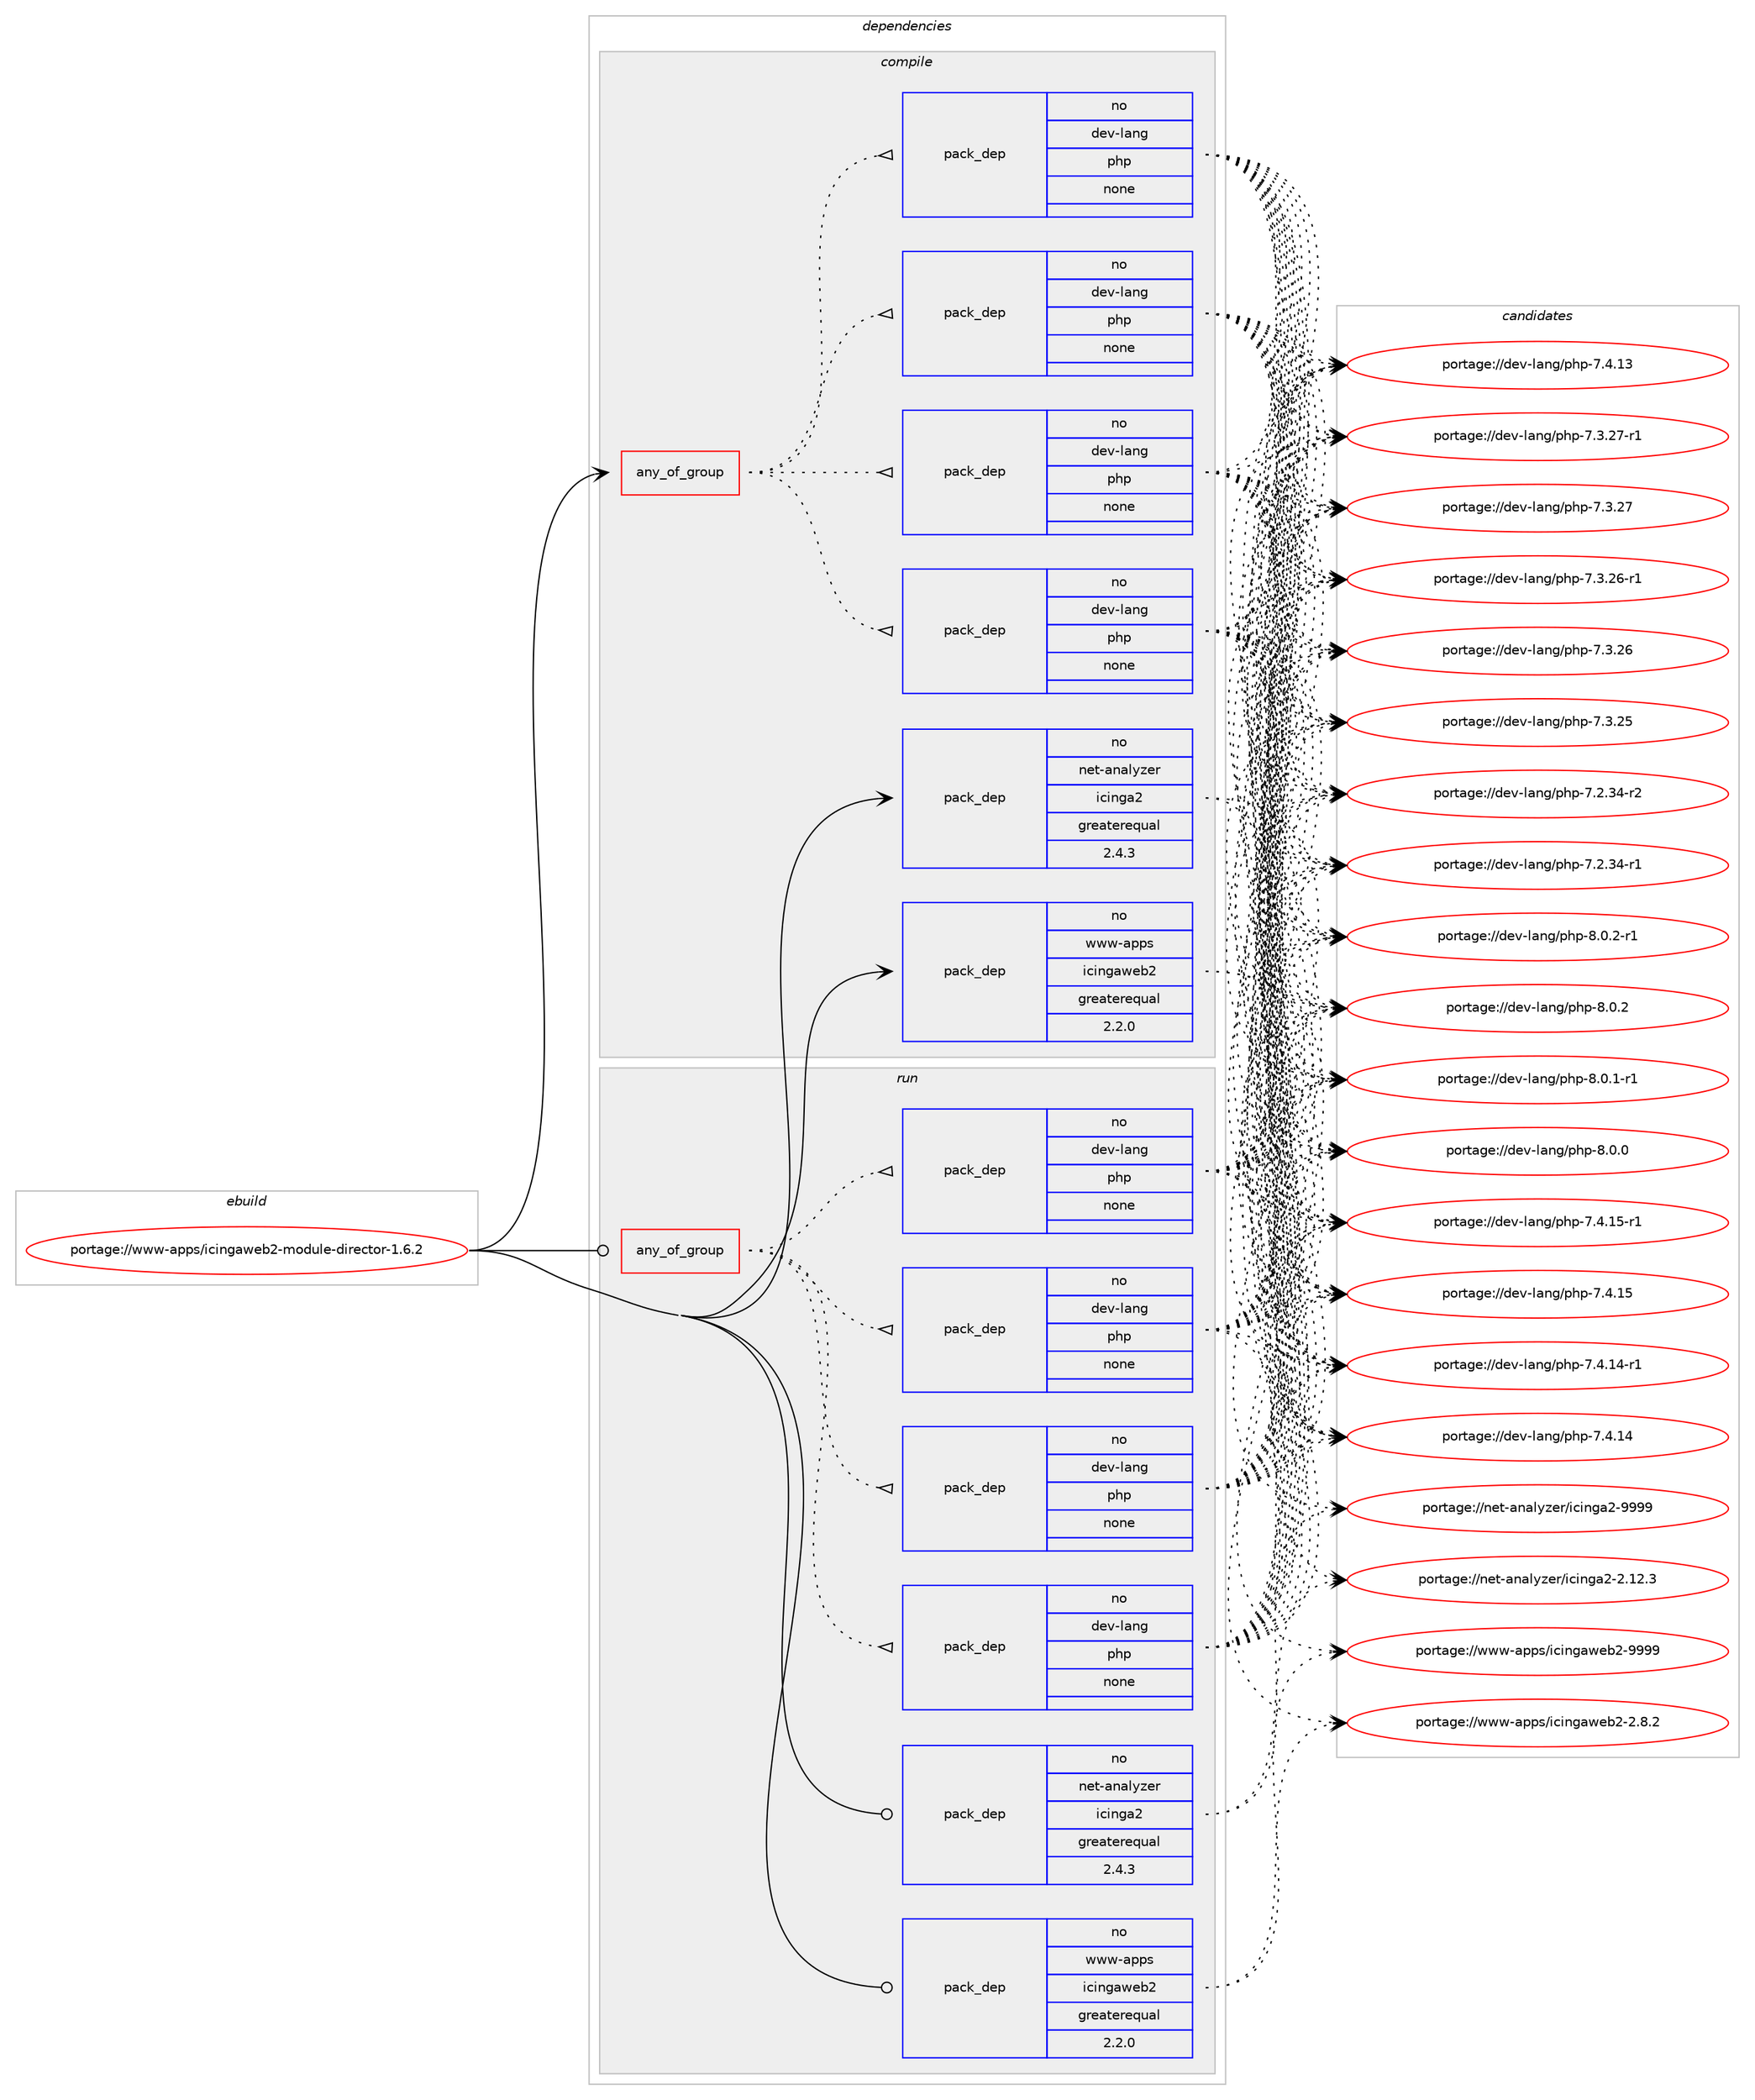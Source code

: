 digraph prolog {

# *************
# Graph options
# *************

newrank=true;
concentrate=true;
compound=true;
graph [rankdir=LR,fontname=Helvetica,fontsize=10,ranksep=1.5];#, ranksep=2.5, nodesep=0.2];
edge  [arrowhead=vee];
node  [fontname=Helvetica,fontsize=10];

# **********
# The ebuild
# **********

subgraph cluster_leftcol {
color=gray;
rank=same;
label=<<i>ebuild</i>>;
id [label="portage://www-apps/icingaweb2-module-director-1.6.2", color=red, width=4, href="../www-apps/icingaweb2-module-director-1.6.2.svg"];
}

# ****************
# The dependencies
# ****************

subgraph cluster_midcol {
color=gray;
label=<<i>dependencies</i>>;
subgraph cluster_compile {
fillcolor="#eeeeee";
style=filled;
label=<<i>compile</i>>;
subgraph any38 {
dependency3393 [label=<<TABLE BORDER="0" CELLBORDER="1" CELLSPACING="0" CELLPADDING="4"><TR><TD CELLPADDING="10">any_of_group</TD></TR></TABLE>>, shape=none, color=red];subgraph pack2781 {
dependency3394 [label=<<TABLE BORDER="0" CELLBORDER="1" CELLSPACING="0" CELLPADDING="4" WIDTH="220"><TR><TD ROWSPAN="6" CELLPADDING="30">pack_dep</TD></TR><TR><TD WIDTH="110">no</TD></TR><TR><TD>dev-lang</TD></TR><TR><TD>php</TD></TR><TR><TD>none</TD></TR><TR><TD></TD></TR></TABLE>>, shape=none, color=blue];
}
dependency3393:e -> dependency3394:w [weight=20,style="dotted",arrowhead="oinv"];
subgraph pack2782 {
dependency3395 [label=<<TABLE BORDER="0" CELLBORDER="1" CELLSPACING="0" CELLPADDING="4" WIDTH="220"><TR><TD ROWSPAN="6" CELLPADDING="30">pack_dep</TD></TR><TR><TD WIDTH="110">no</TD></TR><TR><TD>dev-lang</TD></TR><TR><TD>php</TD></TR><TR><TD>none</TD></TR><TR><TD></TD></TR></TABLE>>, shape=none, color=blue];
}
dependency3393:e -> dependency3395:w [weight=20,style="dotted",arrowhead="oinv"];
subgraph pack2783 {
dependency3396 [label=<<TABLE BORDER="0" CELLBORDER="1" CELLSPACING="0" CELLPADDING="4" WIDTH="220"><TR><TD ROWSPAN="6" CELLPADDING="30">pack_dep</TD></TR><TR><TD WIDTH="110">no</TD></TR><TR><TD>dev-lang</TD></TR><TR><TD>php</TD></TR><TR><TD>none</TD></TR><TR><TD></TD></TR></TABLE>>, shape=none, color=blue];
}
dependency3393:e -> dependency3396:w [weight=20,style="dotted",arrowhead="oinv"];
subgraph pack2784 {
dependency3397 [label=<<TABLE BORDER="0" CELLBORDER="1" CELLSPACING="0" CELLPADDING="4" WIDTH="220"><TR><TD ROWSPAN="6" CELLPADDING="30">pack_dep</TD></TR><TR><TD WIDTH="110">no</TD></TR><TR><TD>dev-lang</TD></TR><TR><TD>php</TD></TR><TR><TD>none</TD></TR><TR><TD></TD></TR></TABLE>>, shape=none, color=blue];
}
dependency3393:e -> dependency3397:w [weight=20,style="dotted",arrowhead="oinv"];
}
id:e -> dependency3393:w [weight=20,style="solid",arrowhead="vee"];
subgraph pack2785 {
dependency3398 [label=<<TABLE BORDER="0" CELLBORDER="1" CELLSPACING="0" CELLPADDING="4" WIDTH="220"><TR><TD ROWSPAN="6" CELLPADDING="30">pack_dep</TD></TR><TR><TD WIDTH="110">no</TD></TR><TR><TD>net-analyzer</TD></TR><TR><TD>icinga2</TD></TR><TR><TD>greaterequal</TD></TR><TR><TD>2.4.3</TD></TR></TABLE>>, shape=none, color=blue];
}
id:e -> dependency3398:w [weight=20,style="solid",arrowhead="vee"];
subgraph pack2786 {
dependency3399 [label=<<TABLE BORDER="0" CELLBORDER="1" CELLSPACING="0" CELLPADDING="4" WIDTH="220"><TR><TD ROWSPAN="6" CELLPADDING="30">pack_dep</TD></TR><TR><TD WIDTH="110">no</TD></TR><TR><TD>www-apps</TD></TR><TR><TD>icingaweb2</TD></TR><TR><TD>greaterequal</TD></TR><TR><TD>2.2.0</TD></TR></TABLE>>, shape=none, color=blue];
}
id:e -> dependency3399:w [weight=20,style="solid",arrowhead="vee"];
}
subgraph cluster_compileandrun {
fillcolor="#eeeeee";
style=filled;
label=<<i>compile and run</i>>;
}
subgraph cluster_run {
fillcolor="#eeeeee";
style=filled;
label=<<i>run</i>>;
subgraph any39 {
dependency3400 [label=<<TABLE BORDER="0" CELLBORDER="1" CELLSPACING="0" CELLPADDING="4"><TR><TD CELLPADDING="10">any_of_group</TD></TR></TABLE>>, shape=none, color=red];subgraph pack2787 {
dependency3401 [label=<<TABLE BORDER="0" CELLBORDER="1" CELLSPACING="0" CELLPADDING="4" WIDTH="220"><TR><TD ROWSPAN="6" CELLPADDING="30">pack_dep</TD></TR><TR><TD WIDTH="110">no</TD></TR><TR><TD>dev-lang</TD></TR><TR><TD>php</TD></TR><TR><TD>none</TD></TR><TR><TD></TD></TR></TABLE>>, shape=none, color=blue];
}
dependency3400:e -> dependency3401:w [weight=20,style="dotted",arrowhead="oinv"];
subgraph pack2788 {
dependency3402 [label=<<TABLE BORDER="0" CELLBORDER="1" CELLSPACING="0" CELLPADDING="4" WIDTH="220"><TR><TD ROWSPAN="6" CELLPADDING="30">pack_dep</TD></TR><TR><TD WIDTH="110">no</TD></TR><TR><TD>dev-lang</TD></TR><TR><TD>php</TD></TR><TR><TD>none</TD></TR><TR><TD></TD></TR></TABLE>>, shape=none, color=blue];
}
dependency3400:e -> dependency3402:w [weight=20,style="dotted",arrowhead="oinv"];
subgraph pack2789 {
dependency3403 [label=<<TABLE BORDER="0" CELLBORDER="1" CELLSPACING="0" CELLPADDING="4" WIDTH="220"><TR><TD ROWSPAN="6" CELLPADDING="30">pack_dep</TD></TR><TR><TD WIDTH="110">no</TD></TR><TR><TD>dev-lang</TD></TR><TR><TD>php</TD></TR><TR><TD>none</TD></TR><TR><TD></TD></TR></TABLE>>, shape=none, color=blue];
}
dependency3400:e -> dependency3403:w [weight=20,style="dotted",arrowhead="oinv"];
subgraph pack2790 {
dependency3404 [label=<<TABLE BORDER="0" CELLBORDER="1" CELLSPACING="0" CELLPADDING="4" WIDTH="220"><TR><TD ROWSPAN="6" CELLPADDING="30">pack_dep</TD></TR><TR><TD WIDTH="110">no</TD></TR><TR><TD>dev-lang</TD></TR><TR><TD>php</TD></TR><TR><TD>none</TD></TR><TR><TD></TD></TR></TABLE>>, shape=none, color=blue];
}
dependency3400:e -> dependency3404:w [weight=20,style="dotted",arrowhead="oinv"];
}
id:e -> dependency3400:w [weight=20,style="solid",arrowhead="odot"];
subgraph pack2791 {
dependency3405 [label=<<TABLE BORDER="0" CELLBORDER="1" CELLSPACING="0" CELLPADDING="4" WIDTH="220"><TR><TD ROWSPAN="6" CELLPADDING="30">pack_dep</TD></TR><TR><TD WIDTH="110">no</TD></TR><TR><TD>net-analyzer</TD></TR><TR><TD>icinga2</TD></TR><TR><TD>greaterequal</TD></TR><TR><TD>2.4.3</TD></TR></TABLE>>, shape=none, color=blue];
}
id:e -> dependency3405:w [weight=20,style="solid",arrowhead="odot"];
subgraph pack2792 {
dependency3406 [label=<<TABLE BORDER="0" CELLBORDER="1" CELLSPACING="0" CELLPADDING="4" WIDTH="220"><TR><TD ROWSPAN="6" CELLPADDING="30">pack_dep</TD></TR><TR><TD WIDTH="110">no</TD></TR><TR><TD>www-apps</TD></TR><TR><TD>icingaweb2</TD></TR><TR><TD>greaterequal</TD></TR><TR><TD>2.2.0</TD></TR></TABLE>>, shape=none, color=blue];
}
id:e -> dependency3406:w [weight=20,style="solid",arrowhead="odot"];
}
}

# **************
# The candidates
# **************

subgraph cluster_choices {
rank=same;
color=gray;
label=<<i>candidates</i>>;

subgraph choice2781 {
color=black;
nodesep=1;
choice1001011184510897110103471121041124556464846504511449 [label="portage://dev-lang/php-8.0.2-r1", color=red, width=4,href="../dev-lang/php-8.0.2-r1.svg"];
choice100101118451089711010347112104112455646484650 [label="portage://dev-lang/php-8.0.2", color=red, width=4,href="../dev-lang/php-8.0.2.svg"];
choice1001011184510897110103471121041124556464846494511449 [label="portage://dev-lang/php-8.0.1-r1", color=red, width=4,href="../dev-lang/php-8.0.1-r1.svg"];
choice100101118451089711010347112104112455646484648 [label="portage://dev-lang/php-8.0.0", color=red, width=4,href="../dev-lang/php-8.0.0.svg"];
choice100101118451089711010347112104112455546524649534511449 [label="portage://dev-lang/php-7.4.15-r1", color=red, width=4,href="../dev-lang/php-7.4.15-r1.svg"];
choice10010111845108971101034711210411245554652464953 [label="portage://dev-lang/php-7.4.15", color=red, width=4,href="../dev-lang/php-7.4.15.svg"];
choice100101118451089711010347112104112455546524649524511449 [label="portage://dev-lang/php-7.4.14-r1", color=red, width=4,href="../dev-lang/php-7.4.14-r1.svg"];
choice10010111845108971101034711210411245554652464952 [label="portage://dev-lang/php-7.4.14", color=red, width=4,href="../dev-lang/php-7.4.14.svg"];
choice10010111845108971101034711210411245554652464951 [label="portage://dev-lang/php-7.4.13", color=red, width=4,href="../dev-lang/php-7.4.13.svg"];
choice100101118451089711010347112104112455546514650554511449 [label="portage://dev-lang/php-7.3.27-r1", color=red, width=4,href="../dev-lang/php-7.3.27-r1.svg"];
choice10010111845108971101034711210411245554651465055 [label="portage://dev-lang/php-7.3.27", color=red, width=4,href="../dev-lang/php-7.3.27.svg"];
choice100101118451089711010347112104112455546514650544511449 [label="portage://dev-lang/php-7.3.26-r1", color=red, width=4,href="../dev-lang/php-7.3.26-r1.svg"];
choice10010111845108971101034711210411245554651465054 [label="portage://dev-lang/php-7.3.26", color=red, width=4,href="../dev-lang/php-7.3.26.svg"];
choice10010111845108971101034711210411245554651465053 [label="portage://dev-lang/php-7.3.25", color=red, width=4,href="../dev-lang/php-7.3.25.svg"];
choice100101118451089711010347112104112455546504651524511450 [label="portage://dev-lang/php-7.2.34-r2", color=red, width=4,href="../dev-lang/php-7.2.34-r2.svg"];
choice100101118451089711010347112104112455546504651524511449 [label="portage://dev-lang/php-7.2.34-r1", color=red, width=4,href="../dev-lang/php-7.2.34-r1.svg"];
dependency3394:e -> choice1001011184510897110103471121041124556464846504511449:w [style=dotted,weight="100"];
dependency3394:e -> choice100101118451089711010347112104112455646484650:w [style=dotted,weight="100"];
dependency3394:e -> choice1001011184510897110103471121041124556464846494511449:w [style=dotted,weight="100"];
dependency3394:e -> choice100101118451089711010347112104112455646484648:w [style=dotted,weight="100"];
dependency3394:e -> choice100101118451089711010347112104112455546524649534511449:w [style=dotted,weight="100"];
dependency3394:e -> choice10010111845108971101034711210411245554652464953:w [style=dotted,weight="100"];
dependency3394:e -> choice100101118451089711010347112104112455546524649524511449:w [style=dotted,weight="100"];
dependency3394:e -> choice10010111845108971101034711210411245554652464952:w [style=dotted,weight="100"];
dependency3394:e -> choice10010111845108971101034711210411245554652464951:w [style=dotted,weight="100"];
dependency3394:e -> choice100101118451089711010347112104112455546514650554511449:w [style=dotted,weight="100"];
dependency3394:e -> choice10010111845108971101034711210411245554651465055:w [style=dotted,weight="100"];
dependency3394:e -> choice100101118451089711010347112104112455546514650544511449:w [style=dotted,weight="100"];
dependency3394:e -> choice10010111845108971101034711210411245554651465054:w [style=dotted,weight="100"];
dependency3394:e -> choice10010111845108971101034711210411245554651465053:w [style=dotted,weight="100"];
dependency3394:e -> choice100101118451089711010347112104112455546504651524511450:w [style=dotted,weight="100"];
dependency3394:e -> choice100101118451089711010347112104112455546504651524511449:w [style=dotted,weight="100"];
}
subgraph choice2782 {
color=black;
nodesep=1;
choice1001011184510897110103471121041124556464846504511449 [label="portage://dev-lang/php-8.0.2-r1", color=red, width=4,href="../dev-lang/php-8.0.2-r1.svg"];
choice100101118451089711010347112104112455646484650 [label="portage://dev-lang/php-8.0.2", color=red, width=4,href="../dev-lang/php-8.0.2.svg"];
choice1001011184510897110103471121041124556464846494511449 [label="portage://dev-lang/php-8.0.1-r1", color=red, width=4,href="../dev-lang/php-8.0.1-r1.svg"];
choice100101118451089711010347112104112455646484648 [label="portage://dev-lang/php-8.0.0", color=red, width=4,href="../dev-lang/php-8.0.0.svg"];
choice100101118451089711010347112104112455546524649534511449 [label="portage://dev-lang/php-7.4.15-r1", color=red, width=4,href="../dev-lang/php-7.4.15-r1.svg"];
choice10010111845108971101034711210411245554652464953 [label="portage://dev-lang/php-7.4.15", color=red, width=4,href="../dev-lang/php-7.4.15.svg"];
choice100101118451089711010347112104112455546524649524511449 [label="portage://dev-lang/php-7.4.14-r1", color=red, width=4,href="../dev-lang/php-7.4.14-r1.svg"];
choice10010111845108971101034711210411245554652464952 [label="portage://dev-lang/php-7.4.14", color=red, width=4,href="../dev-lang/php-7.4.14.svg"];
choice10010111845108971101034711210411245554652464951 [label="portage://dev-lang/php-7.4.13", color=red, width=4,href="../dev-lang/php-7.4.13.svg"];
choice100101118451089711010347112104112455546514650554511449 [label="portage://dev-lang/php-7.3.27-r1", color=red, width=4,href="../dev-lang/php-7.3.27-r1.svg"];
choice10010111845108971101034711210411245554651465055 [label="portage://dev-lang/php-7.3.27", color=red, width=4,href="../dev-lang/php-7.3.27.svg"];
choice100101118451089711010347112104112455546514650544511449 [label="portage://dev-lang/php-7.3.26-r1", color=red, width=4,href="../dev-lang/php-7.3.26-r1.svg"];
choice10010111845108971101034711210411245554651465054 [label="portage://dev-lang/php-7.3.26", color=red, width=4,href="../dev-lang/php-7.3.26.svg"];
choice10010111845108971101034711210411245554651465053 [label="portage://dev-lang/php-7.3.25", color=red, width=4,href="../dev-lang/php-7.3.25.svg"];
choice100101118451089711010347112104112455546504651524511450 [label="portage://dev-lang/php-7.2.34-r2", color=red, width=4,href="../dev-lang/php-7.2.34-r2.svg"];
choice100101118451089711010347112104112455546504651524511449 [label="portage://dev-lang/php-7.2.34-r1", color=red, width=4,href="../dev-lang/php-7.2.34-r1.svg"];
dependency3395:e -> choice1001011184510897110103471121041124556464846504511449:w [style=dotted,weight="100"];
dependency3395:e -> choice100101118451089711010347112104112455646484650:w [style=dotted,weight="100"];
dependency3395:e -> choice1001011184510897110103471121041124556464846494511449:w [style=dotted,weight="100"];
dependency3395:e -> choice100101118451089711010347112104112455646484648:w [style=dotted,weight="100"];
dependency3395:e -> choice100101118451089711010347112104112455546524649534511449:w [style=dotted,weight="100"];
dependency3395:e -> choice10010111845108971101034711210411245554652464953:w [style=dotted,weight="100"];
dependency3395:e -> choice100101118451089711010347112104112455546524649524511449:w [style=dotted,weight="100"];
dependency3395:e -> choice10010111845108971101034711210411245554652464952:w [style=dotted,weight="100"];
dependency3395:e -> choice10010111845108971101034711210411245554652464951:w [style=dotted,weight="100"];
dependency3395:e -> choice100101118451089711010347112104112455546514650554511449:w [style=dotted,weight="100"];
dependency3395:e -> choice10010111845108971101034711210411245554651465055:w [style=dotted,weight="100"];
dependency3395:e -> choice100101118451089711010347112104112455546514650544511449:w [style=dotted,weight="100"];
dependency3395:e -> choice10010111845108971101034711210411245554651465054:w [style=dotted,weight="100"];
dependency3395:e -> choice10010111845108971101034711210411245554651465053:w [style=dotted,weight="100"];
dependency3395:e -> choice100101118451089711010347112104112455546504651524511450:w [style=dotted,weight="100"];
dependency3395:e -> choice100101118451089711010347112104112455546504651524511449:w [style=dotted,weight="100"];
}
subgraph choice2783 {
color=black;
nodesep=1;
choice1001011184510897110103471121041124556464846504511449 [label="portage://dev-lang/php-8.0.2-r1", color=red, width=4,href="../dev-lang/php-8.0.2-r1.svg"];
choice100101118451089711010347112104112455646484650 [label="portage://dev-lang/php-8.0.2", color=red, width=4,href="../dev-lang/php-8.0.2.svg"];
choice1001011184510897110103471121041124556464846494511449 [label="portage://dev-lang/php-8.0.1-r1", color=red, width=4,href="../dev-lang/php-8.0.1-r1.svg"];
choice100101118451089711010347112104112455646484648 [label="portage://dev-lang/php-8.0.0", color=red, width=4,href="../dev-lang/php-8.0.0.svg"];
choice100101118451089711010347112104112455546524649534511449 [label="portage://dev-lang/php-7.4.15-r1", color=red, width=4,href="../dev-lang/php-7.4.15-r1.svg"];
choice10010111845108971101034711210411245554652464953 [label="portage://dev-lang/php-7.4.15", color=red, width=4,href="../dev-lang/php-7.4.15.svg"];
choice100101118451089711010347112104112455546524649524511449 [label="portage://dev-lang/php-7.4.14-r1", color=red, width=4,href="../dev-lang/php-7.4.14-r1.svg"];
choice10010111845108971101034711210411245554652464952 [label="portage://dev-lang/php-7.4.14", color=red, width=4,href="../dev-lang/php-7.4.14.svg"];
choice10010111845108971101034711210411245554652464951 [label="portage://dev-lang/php-7.4.13", color=red, width=4,href="../dev-lang/php-7.4.13.svg"];
choice100101118451089711010347112104112455546514650554511449 [label="portage://dev-lang/php-7.3.27-r1", color=red, width=4,href="../dev-lang/php-7.3.27-r1.svg"];
choice10010111845108971101034711210411245554651465055 [label="portage://dev-lang/php-7.3.27", color=red, width=4,href="../dev-lang/php-7.3.27.svg"];
choice100101118451089711010347112104112455546514650544511449 [label="portage://dev-lang/php-7.3.26-r1", color=red, width=4,href="../dev-lang/php-7.3.26-r1.svg"];
choice10010111845108971101034711210411245554651465054 [label="portage://dev-lang/php-7.3.26", color=red, width=4,href="../dev-lang/php-7.3.26.svg"];
choice10010111845108971101034711210411245554651465053 [label="portage://dev-lang/php-7.3.25", color=red, width=4,href="../dev-lang/php-7.3.25.svg"];
choice100101118451089711010347112104112455546504651524511450 [label="portage://dev-lang/php-7.2.34-r2", color=red, width=4,href="../dev-lang/php-7.2.34-r2.svg"];
choice100101118451089711010347112104112455546504651524511449 [label="portage://dev-lang/php-7.2.34-r1", color=red, width=4,href="../dev-lang/php-7.2.34-r1.svg"];
dependency3396:e -> choice1001011184510897110103471121041124556464846504511449:w [style=dotted,weight="100"];
dependency3396:e -> choice100101118451089711010347112104112455646484650:w [style=dotted,weight="100"];
dependency3396:e -> choice1001011184510897110103471121041124556464846494511449:w [style=dotted,weight="100"];
dependency3396:e -> choice100101118451089711010347112104112455646484648:w [style=dotted,weight="100"];
dependency3396:e -> choice100101118451089711010347112104112455546524649534511449:w [style=dotted,weight="100"];
dependency3396:e -> choice10010111845108971101034711210411245554652464953:w [style=dotted,weight="100"];
dependency3396:e -> choice100101118451089711010347112104112455546524649524511449:w [style=dotted,weight="100"];
dependency3396:e -> choice10010111845108971101034711210411245554652464952:w [style=dotted,weight="100"];
dependency3396:e -> choice10010111845108971101034711210411245554652464951:w [style=dotted,weight="100"];
dependency3396:e -> choice100101118451089711010347112104112455546514650554511449:w [style=dotted,weight="100"];
dependency3396:e -> choice10010111845108971101034711210411245554651465055:w [style=dotted,weight="100"];
dependency3396:e -> choice100101118451089711010347112104112455546514650544511449:w [style=dotted,weight="100"];
dependency3396:e -> choice10010111845108971101034711210411245554651465054:w [style=dotted,weight="100"];
dependency3396:e -> choice10010111845108971101034711210411245554651465053:w [style=dotted,weight="100"];
dependency3396:e -> choice100101118451089711010347112104112455546504651524511450:w [style=dotted,weight="100"];
dependency3396:e -> choice100101118451089711010347112104112455546504651524511449:w [style=dotted,weight="100"];
}
subgraph choice2784 {
color=black;
nodesep=1;
choice1001011184510897110103471121041124556464846504511449 [label="portage://dev-lang/php-8.0.2-r1", color=red, width=4,href="../dev-lang/php-8.0.2-r1.svg"];
choice100101118451089711010347112104112455646484650 [label="portage://dev-lang/php-8.0.2", color=red, width=4,href="../dev-lang/php-8.0.2.svg"];
choice1001011184510897110103471121041124556464846494511449 [label="portage://dev-lang/php-8.0.1-r1", color=red, width=4,href="../dev-lang/php-8.0.1-r1.svg"];
choice100101118451089711010347112104112455646484648 [label="portage://dev-lang/php-8.0.0", color=red, width=4,href="../dev-lang/php-8.0.0.svg"];
choice100101118451089711010347112104112455546524649534511449 [label="portage://dev-lang/php-7.4.15-r1", color=red, width=4,href="../dev-lang/php-7.4.15-r1.svg"];
choice10010111845108971101034711210411245554652464953 [label="portage://dev-lang/php-7.4.15", color=red, width=4,href="../dev-lang/php-7.4.15.svg"];
choice100101118451089711010347112104112455546524649524511449 [label="portage://dev-lang/php-7.4.14-r1", color=red, width=4,href="../dev-lang/php-7.4.14-r1.svg"];
choice10010111845108971101034711210411245554652464952 [label="portage://dev-lang/php-7.4.14", color=red, width=4,href="../dev-lang/php-7.4.14.svg"];
choice10010111845108971101034711210411245554652464951 [label="portage://dev-lang/php-7.4.13", color=red, width=4,href="../dev-lang/php-7.4.13.svg"];
choice100101118451089711010347112104112455546514650554511449 [label="portage://dev-lang/php-7.3.27-r1", color=red, width=4,href="../dev-lang/php-7.3.27-r1.svg"];
choice10010111845108971101034711210411245554651465055 [label="portage://dev-lang/php-7.3.27", color=red, width=4,href="../dev-lang/php-7.3.27.svg"];
choice100101118451089711010347112104112455546514650544511449 [label="portage://dev-lang/php-7.3.26-r1", color=red, width=4,href="../dev-lang/php-7.3.26-r1.svg"];
choice10010111845108971101034711210411245554651465054 [label="portage://dev-lang/php-7.3.26", color=red, width=4,href="../dev-lang/php-7.3.26.svg"];
choice10010111845108971101034711210411245554651465053 [label="portage://dev-lang/php-7.3.25", color=red, width=4,href="../dev-lang/php-7.3.25.svg"];
choice100101118451089711010347112104112455546504651524511450 [label="portage://dev-lang/php-7.2.34-r2", color=red, width=4,href="../dev-lang/php-7.2.34-r2.svg"];
choice100101118451089711010347112104112455546504651524511449 [label="portage://dev-lang/php-7.2.34-r1", color=red, width=4,href="../dev-lang/php-7.2.34-r1.svg"];
dependency3397:e -> choice1001011184510897110103471121041124556464846504511449:w [style=dotted,weight="100"];
dependency3397:e -> choice100101118451089711010347112104112455646484650:w [style=dotted,weight="100"];
dependency3397:e -> choice1001011184510897110103471121041124556464846494511449:w [style=dotted,weight="100"];
dependency3397:e -> choice100101118451089711010347112104112455646484648:w [style=dotted,weight="100"];
dependency3397:e -> choice100101118451089711010347112104112455546524649534511449:w [style=dotted,weight="100"];
dependency3397:e -> choice10010111845108971101034711210411245554652464953:w [style=dotted,weight="100"];
dependency3397:e -> choice100101118451089711010347112104112455546524649524511449:w [style=dotted,weight="100"];
dependency3397:e -> choice10010111845108971101034711210411245554652464952:w [style=dotted,weight="100"];
dependency3397:e -> choice10010111845108971101034711210411245554652464951:w [style=dotted,weight="100"];
dependency3397:e -> choice100101118451089711010347112104112455546514650554511449:w [style=dotted,weight="100"];
dependency3397:e -> choice10010111845108971101034711210411245554651465055:w [style=dotted,weight="100"];
dependency3397:e -> choice100101118451089711010347112104112455546514650544511449:w [style=dotted,weight="100"];
dependency3397:e -> choice10010111845108971101034711210411245554651465054:w [style=dotted,weight="100"];
dependency3397:e -> choice10010111845108971101034711210411245554651465053:w [style=dotted,weight="100"];
dependency3397:e -> choice100101118451089711010347112104112455546504651524511450:w [style=dotted,weight="100"];
dependency3397:e -> choice100101118451089711010347112104112455546504651524511449:w [style=dotted,weight="100"];
}
subgraph choice2785 {
color=black;
nodesep=1;
choice110101116459711097108121122101114471059910511010397504557575757 [label="portage://net-analyzer/icinga2-9999", color=red, width=4,href="../net-analyzer/icinga2-9999.svg"];
choice1101011164597110971081211221011144710599105110103975045504649504651 [label="portage://net-analyzer/icinga2-2.12.3", color=red, width=4,href="../net-analyzer/icinga2-2.12.3.svg"];
dependency3398:e -> choice110101116459711097108121122101114471059910511010397504557575757:w [style=dotted,weight="100"];
dependency3398:e -> choice1101011164597110971081211221011144710599105110103975045504649504651:w [style=dotted,weight="100"];
}
subgraph choice2786 {
color=black;
nodesep=1;
choice119119119459711211211547105991051101039711910198504557575757 [label="portage://www-apps/icingaweb2-9999", color=red, width=4,href="../www-apps/icingaweb2-9999.svg"];
choice11911911945971121121154710599105110103971191019850455046564650 [label="portage://www-apps/icingaweb2-2.8.2", color=red, width=4,href="../www-apps/icingaweb2-2.8.2.svg"];
dependency3399:e -> choice119119119459711211211547105991051101039711910198504557575757:w [style=dotted,weight="100"];
dependency3399:e -> choice11911911945971121121154710599105110103971191019850455046564650:w [style=dotted,weight="100"];
}
subgraph choice2787 {
color=black;
nodesep=1;
choice1001011184510897110103471121041124556464846504511449 [label="portage://dev-lang/php-8.0.2-r1", color=red, width=4,href="../dev-lang/php-8.0.2-r1.svg"];
choice100101118451089711010347112104112455646484650 [label="portage://dev-lang/php-8.0.2", color=red, width=4,href="../dev-lang/php-8.0.2.svg"];
choice1001011184510897110103471121041124556464846494511449 [label="portage://dev-lang/php-8.0.1-r1", color=red, width=4,href="../dev-lang/php-8.0.1-r1.svg"];
choice100101118451089711010347112104112455646484648 [label="portage://dev-lang/php-8.0.0", color=red, width=4,href="../dev-lang/php-8.0.0.svg"];
choice100101118451089711010347112104112455546524649534511449 [label="portage://dev-lang/php-7.4.15-r1", color=red, width=4,href="../dev-lang/php-7.4.15-r1.svg"];
choice10010111845108971101034711210411245554652464953 [label="portage://dev-lang/php-7.4.15", color=red, width=4,href="../dev-lang/php-7.4.15.svg"];
choice100101118451089711010347112104112455546524649524511449 [label="portage://dev-lang/php-7.4.14-r1", color=red, width=4,href="../dev-lang/php-7.4.14-r1.svg"];
choice10010111845108971101034711210411245554652464952 [label="portage://dev-lang/php-7.4.14", color=red, width=4,href="../dev-lang/php-7.4.14.svg"];
choice10010111845108971101034711210411245554652464951 [label="portage://dev-lang/php-7.4.13", color=red, width=4,href="../dev-lang/php-7.4.13.svg"];
choice100101118451089711010347112104112455546514650554511449 [label="portage://dev-lang/php-7.3.27-r1", color=red, width=4,href="../dev-lang/php-7.3.27-r1.svg"];
choice10010111845108971101034711210411245554651465055 [label="portage://dev-lang/php-7.3.27", color=red, width=4,href="../dev-lang/php-7.3.27.svg"];
choice100101118451089711010347112104112455546514650544511449 [label="portage://dev-lang/php-7.3.26-r1", color=red, width=4,href="../dev-lang/php-7.3.26-r1.svg"];
choice10010111845108971101034711210411245554651465054 [label="portage://dev-lang/php-7.3.26", color=red, width=4,href="../dev-lang/php-7.3.26.svg"];
choice10010111845108971101034711210411245554651465053 [label="portage://dev-lang/php-7.3.25", color=red, width=4,href="../dev-lang/php-7.3.25.svg"];
choice100101118451089711010347112104112455546504651524511450 [label="portage://dev-lang/php-7.2.34-r2", color=red, width=4,href="../dev-lang/php-7.2.34-r2.svg"];
choice100101118451089711010347112104112455546504651524511449 [label="portage://dev-lang/php-7.2.34-r1", color=red, width=4,href="../dev-lang/php-7.2.34-r1.svg"];
dependency3401:e -> choice1001011184510897110103471121041124556464846504511449:w [style=dotted,weight="100"];
dependency3401:e -> choice100101118451089711010347112104112455646484650:w [style=dotted,weight="100"];
dependency3401:e -> choice1001011184510897110103471121041124556464846494511449:w [style=dotted,weight="100"];
dependency3401:e -> choice100101118451089711010347112104112455646484648:w [style=dotted,weight="100"];
dependency3401:e -> choice100101118451089711010347112104112455546524649534511449:w [style=dotted,weight="100"];
dependency3401:e -> choice10010111845108971101034711210411245554652464953:w [style=dotted,weight="100"];
dependency3401:e -> choice100101118451089711010347112104112455546524649524511449:w [style=dotted,weight="100"];
dependency3401:e -> choice10010111845108971101034711210411245554652464952:w [style=dotted,weight="100"];
dependency3401:e -> choice10010111845108971101034711210411245554652464951:w [style=dotted,weight="100"];
dependency3401:e -> choice100101118451089711010347112104112455546514650554511449:w [style=dotted,weight="100"];
dependency3401:e -> choice10010111845108971101034711210411245554651465055:w [style=dotted,weight="100"];
dependency3401:e -> choice100101118451089711010347112104112455546514650544511449:w [style=dotted,weight="100"];
dependency3401:e -> choice10010111845108971101034711210411245554651465054:w [style=dotted,weight="100"];
dependency3401:e -> choice10010111845108971101034711210411245554651465053:w [style=dotted,weight="100"];
dependency3401:e -> choice100101118451089711010347112104112455546504651524511450:w [style=dotted,weight="100"];
dependency3401:e -> choice100101118451089711010347112104112455546504651524511449:w [style=dotted,weight="100"];
}
subgraph choice2788 {
color=black;
nodesep=1;
choice1001011184510897110103471121041124556464846504511449 [label="portage://dev-lang/php-8.0.2-r1", color=red, width=4,href="../dev-lang/php-8.0.2-r1.svg"];
choice100101118451089711010347112104112455646484650 [label="portage://dev-lang/php-8.0.2", color=red, width=4,href="../dev-lang/php-8.0.2.svg"];
choice1001011184510897110103471121041124556464846494511449 [label="portage://dev-lang/php-8.0.1-r1", color=red, width=4,href="../dev-lang/php-8.0.1-r1.svg"];
choice100101118451089711010347112104112455646484648 [label="portage://dev-lang/php-8.0.0", color=red, width=4,href="../dev-lang/php-8.0.0.svg"];
choice100101118451089711010347112104112455546524649534511449 [label="portage://dev-lang/php-7.4.15-r1", color=red, width=4,href="../dev-lang/php-7.4.15-r1.svg"];
choice10010111845108971101034711210411245554652464953 [label="portage://dev-lang/php-7.4.15", color=red, width=4,href="../dev-lang/php-7.4.15.svg"];
choice100101118451089711010347112104112455546524649524511449 [label="portage://dev-lang/php-7.4.14-r1", color=red, width=4,href="../dev-lang/php-7.4.14-r1.svg"];
choice10010111845108971101034711210411245554652464952 [label="portage://dev-lang/php-7.4.14", color=red, width=4,href="../dev-lang/php-7.4.14.svg"];
choice10010111845108971101034711210411245554652464951 [label="portage://dev-lang/php-7.4.13", color=red, width=4,href="../dev-lang/php-7.4.13.svg"];
choice100101118451089711010347112104112455546514650554511449 [label="portage://dev-lang/php-7.3.27-r1", color=red, width=4,href="../dev-lang/php-7.3.27-r1.svg"];
choice10010111845108971101034711210411245554651465055 [label="portage://dev-lang/php-7.3.27", color=red, width=4,href="../dev-lang/php-7.3.27.svg"];
choice100101118451089711010347112104112455546514650544511449 [label="portage://dev-lang/php-7.3.26-r1", color=red, width=4,href="../dev-lang/php-7.3.26-r1.svg"];
choice10010111845108971101034711210411245554651465054 [label="portage://dev-lang/php-7.3.26", color=red, width=4,href="../dev-lang/php-7.3.26.svg"];
choice10010111845108971101034711210411245554651465053 [label="portage://dev-lang/php-7.3.25", color=red, width=4,href="../dev-lang/php-7.3.25.svg"];
choice100101118451089711010347112104112455546504651524511450 [label="portage://dev-lang/php-7.2.34-r2", color=red, width=4,href="../dev-lang/php-7.2.34-r2.svg"];
choice100101118451089711010347112104112455546504651524511449 [label="portage://dev-lang/php-7.2.34-r1", color=red, width=4,href="../dev-lang/php-7.2.34-r1.svg"];
dependency3402:e -> choice1001011184510897110103471121041124556464846504511449:w [style=dotted,weight="100"];
dependency3402:e -> choice100101118451089711010347112104112455646484650:w [style=dotted,weight="100"];
dependency3402:e -> choice1001011184510897110103471121041124556464846494511449:w [style=dotted,weight="100"];
dependency3402:e -> choice100101118451089711010347112104112455646484648:w [style=dotted,weight="100"];
dependency3402:e -> choice100101118451089711010347112104112455546524649534511449:w [style=dotted,weight="100"];
dependency3402:e -> choice10010111845108971101034711210411245554652464953:w [style=dotted,weight="100"];
dependency3402:e -> choice100101118451089711010347112104112455546524649524511449:w [style=dotted,weight="100"];
dependency3402:e -> choice10010111845108971101034711210411245554652464952:w [style=dotted,weight="100"];
dependency3402:e -> choice10010111845108971101034711210411245554652464951:w [style=dotted,weight="100"];
dependency3402:e -> choice100101118451089711010347112104112455546514650554511449:w [style=dotted,weight="100"];
dependency3402:e -> choice10010111845108971101034711210411245554651465055:w [style=dotted,weight="100"];
dependency3402:e -> choice100101118451089711010347112104112455546514650544511449:w [style=dotted,weight="100"];
dependency3402:e -> choice10010111845108971101034711210411245554651465054:w [style=dotted,weight="100"];
dependency3402:e -> choice10010111845108971101034711210411245554651465053:w [style=dotted,weight="100"];
dependency3402:e -> choice100101118451089711010347112104112455546504651524511450:w [style=dotted,weight="100"];
dependency3402:e -> choice100101118451089711010347112104112455546504651524511449:w [style=dotted,weight="100"];
}
subgraph choice2789 {
color=black;
nodesep=1;
choice1001011184510897110103471121041124556464846504511449 [label="portage://dev-lang/php-8.0.2-r1", color=red, width=4,href="../dev-lang/php-8.0.2-r1.svg"];
choice100101118451089711010347112104112455646484650 [label="portage://dev-lang/php-8.0.2", color=red, width=4,href="../dev-lang/php-8.0.2.svg"];
choice1001011184510897110103471121041124556464846494511449 [label="portage://dev-lang/php-8.0.1-r1", color=red, width=4,href="../dev-lang/php-8.0.1-r1.svg"];
choice100101118451089711010347112104112455646484648 [label="portage://dev-lang/php-8.0.0", color=red, width=4,href="../dev-lang/php-8.0.0.svg"];
choice100101118451089711010347112104112455546524649534511449 [label="portage://dev-lang/php-7.4.15-r1", color=red, width=4,href="../dev-lang/php-7.4.15-r1.svg"];
choice10010111845108971101034711210411245554652464953 [label="portage://dev-lang/php-7.4.15", color=red, width=4,href="../dev-lang/php-7.4.15.svg"];
choice100101118451089711010347112104112455546524649524511449 [label="portage://dev-lang/php-7.4.14-r1", color=red, width=4,href="../dev-lang/php-7.4.14-r1.svg"];
choice10010111845108971101034711210411245554652464952 [label="portage://dev-lang/php-7.4.14", color=red, width=4,href="../dev-lang/php-7.4.14.svg"];
choice10010111845108971101034711210411245554652464951 [label="portage://dev-lang/php-7.4.13", color=red, width=4,href="../dev-lang/php-7.4.13.svg"];
choice100101118451089711010347112104112455546514650554511449 [label="portage://dev-lang/php-7.3.27-r1", color=red, width=4,href="../dev-lang/php-7.3.27-r1.svg"];
choice10010111845108971101034711210411245554651465055 [label="portage://dev-lang/php-7.3.27", color=red, width=4,href="../dev-lang/php-7.3.27.svg"];
choice100101118451089711010347112104112455546514650544511449 [label="portage://dev-lang/php-7.3.26-r1", color=red, width=4,href="../dev-lang/php-7.3.26-r1.svg"];
choice10010111845108971101034711210411245554651465054 [label="portage://dev-lang/php-7.3.26", color=red, width=4,href="../dev-lang/php-7.3.26.svg"];
choice10010111845108971101034711210411245554651465053 [label="portage://dev-lang/php-7.3.25", color=red, width=4,href="../dev-lang/php-7.3.25.svg"];
choice100101118451089711010347112104112455546504651524511450 [label="portage://dev-lang/php-7.2.34-r2", color=red, width=4,href="../dev-lang/php-7.2.34-r2.svg"];
choice100101118451089711010347112104112455546504651524511449 [label="portage://dev-lang/php-7.2.34-r1", color=red, width=4,href="../dev-lang/php-7.2.34-r1.svg"];
dependency3403:e -> choice1001011184510897110103471121041124556464846504511449:w [style=dotted,weight="100"];
dependency3403:e -> choice100101118451089711010347112104112455646484650:w [style=dotted,weight="100"];
dependency3403:e -> choice1001011184510897110103471121041124556464846494511449:w [style=dotted,weight="100"];
dependency3403:e -> choice100101118451089711010347112104112455646484648:w [style=dotted,weight="100"];
dependency3403:e -> choice100101118451089711010347112104112455546524649534511449:w [style=dotted,weight="100"];
dependency3403:e -> choice10010111845108971101034711210411245554652464953:w [style=dotted,weight="100"];
dependency3403:e -> choice100101118451089711010347112104112455546524649524511449:w [style=dotted,weight="100"];
dependency3403:e -> choice10010111845108971101034711210411245554652464952:w [style=dotted,weight="100"];
dependency3403:e -> choice10010111845108971101034711210411245554652464951:w [style=dotted,weight="100"];
dependency3403:e -> choice100101118451089711010347112104112455546514650554511449:w [style=dotted,weight="100"];
dependency3403:e -> choice10010111845108971101034711210411245554651465055:w [style=dotted,weight="100"];
dependency3403:e -> choice100101118451089711010347112104112455546514650544511449:w [style=dotted,weight="100"];
dependency3403:e -> choice10010111845108971101034711210411245554651465054:w [style=dotted,weight="100"];
dependency3403:e -> choice10010111845108971101034711210411245554651465053:w [style=dotted,weight="100"];
dependency3403:e -> choice100101118451089711010347112104112455546504651524511450:w [style=dotted,weight="100"];
dependency3403:e -> choice100101118451089711010347112104112455546504651524511449:w [style=dotted,weight="100"];
}
subgraph choice2790 {
color=black;
nodesep=1;
choice1001011184510897110103471121041124556464846504511449 [label="portage://dev-lang/php-8.0.2-r1", color=red, width=4,href="../dev-lang/php-8.0.2-r1.svg"];
choice100101118451089711010347112104112455646484650 [label="portage://dev-lang/php-8.0.2", color=red, width=4,href="../dev-lang/php-8.0.2.svg"];
choice1001011184510897110103471121041124556464846494511449 [label="portage://dev-lang/php-8.0.1-r1", color=red, width=4,href="../dev-lang/php-8.0.1-r1.svg"];
choice100101118451089711010347112104112455646484648 [label="portage://dev-lang/php-8.0.0", color=red, width=4,href="../dev-lang/php-8.0.0.svg"];
choice100101118451089711010347112104112455546524649534511449 [label="portage://dev-lang/php-7.4.15-r1", color=red, width=4,href="../dev-lang/php-7.4.15-r1.svg"];
choice10010111845108971101034711210411245554652464953 [label="portage://dev-lang/php-7.4.15", color=red, width=4,href="../dev-lang/php-7.4.15.svg"];
choice100101118451089711010347112104112455546524649524511449 [label="portage://dev-lang/php-7.4.14-r1", color=red, width=4,href="../dev-lang/php-7.4.14-r1.svg"];
choice10010111845108971101034711210411245554652464952 [label="portage://dev-lang/php-7.4.14", color=red, width=4,href="../dev-lang/php-7.4.14.svg"];
choice10010111845108971101034711210411245554652464951 [label="portage://dev-lang/php-7.4.13", color=red, width=4,href="../dev-lang/php-7.4.13.svg"];
choice100101118451089711010347112104112455546514650554511449 [label="portage://dev-lang/php-7.3.27-r1", color=red, width=4,href="../dev-lang/php-7.3.27-r1.svg"];
choice10010111845108971101034711210411245554651465055 [label="portage://dev-lang/php-7.3.27", color=red, width=4,href="../dev-lang/php-7.3.27.svg"];
choice100101118451089711010347112104112455546514650544511449 [label="portage://dev-lang/php-7.3.26-r1", color=red, width=4,href="../dev-lang/php-7.3.26-r1.svg"];
choice10010111845108971101034711210411245554651465054 [label="portage://dev-lang/php-7.3.26", color=red, width=4,href="../dev-lang/php-7.3.26.svg"];
choice10010111845108971101034711210411245554651465053 [label="portage://dev-lang/php-7.3.25", color=red, width=4,href="../dev-lang/php-7.3.25.svg"];
choice100101118451089711010347112104112455546504651524511450 [label="portage://dev-lang/php-7.2.34-r2", color=red, width=4,href="../dev-lang/php-7.2.34-r2.svg"];
choice100101118451089711010347112104112455546504651524511449 [label="portage://dev-lang/php-7.2.34-r1", color=red, width=4,href="../dev-lang/php-7.2.34-r1.svg"];
dependency3404:e -> choice1001011184510897110103471121041124556464846504511449:w [style=dotted,weight="100"];
dependency3404:e -> choice100101118451089711010347112104112455646484650:w [style=dotted,weight="100"];
dependency3404:e -> choice1001011184510897110103471121041124556464846494511449:w [style=dotted,weight="100"];
dependency3404:e -> choice100101118451089711010347112104112455646484648:w [style=dotted,weight="100"];
dependency3404:e -> choice100101118451089711010347112104112455546524649534511449:w [style=dotted,weight="100"];
dependency3404:e -> choice10010111845108971101034711210411245554652464953:w [style=dotted,weight="100"];
dependency3404:e -> choice100101118451089711010347112104112455546524649524511449:w [style=dotted,weight="100"];
dependency3404:e -> choice10010111845108971101034711210411245554652464952:w [style=dotted,weight="100"];
dependency3404:e -> choice10010111845108971101034711210411245554652464951:w [style=dotted,weight="100"];
dependency3404:e -> choice100101118451089711010347112104112455546514650554511449:w [style=dotted,weight="100"];
dependency3404:e -> choice10010111845108971101034711210411245554651465055:w [style=dotted,weight="100"];
dependency3404:e -> choice100101118451089711010347112104112455546514650544511449:w [style=dotted,weight="100"];
dependency3404:e -> choice10010111845108971101034711210411245554651465054:w [style=dotted,weight="100"];
dependency3404:e -> choice10010111845108971101034711210411245554651465053:w [style=dotted,weight="100"];
dependency3404:e -> choice100101118451089711010347112104112455546504651524511450:w [style=dotted,weight="100"];
dependency3404:e -> choice100101118451089711010347112104112455546504651524511449:w [style=dotted,weight="100"];
}
subgraph choice2791 {
color=black;
nodesep=1;
choice110101116459711097108121122101114471059910511010397504557575757 [label="portage://net-analyzer/icinga2-9999", color=red, width=4,href="../net-analyzer/icinga2-9999.svg"];
choice1101011164597110971081211221011144710599105110103975045504649504651 [label="portage://net-analyzer/icinga2-2.12.3", color=red, width=4,href="../net-analyzer/icinga2-2.12.3.svg"];
dependency3405:e -> choice110101116459711097108121122101114471059910511010397504557575757:w [style=dotted,weight="100"];
dependency3405:e -> choice1101011164597110971081211221011144710599105110103975045504649504651:w [style=dotted,weight="100"];
}
subgraph choice2792 {
color=black;
nodesep=1;
choice119119119459711211211547105991051101039711910198504557575757 [label="portage://www-apps/icingaweb2-9999", color=red, width=4,href="../www-apps/icingaweb2-9999.svg"];
choice11911911945971121121154710599105110103971191019850455046564650 [label="portage://www-apps/icingaweb2-2.8.2", color=red, width=4,href="../www-apps/icingaweb2-2.8.2.svg"];
dependency3406:e -> choice119119119459711211211547105991051101039711910198504557575757:w [style=dotted,weight="100"];
dependency3406:e -> choice11911911945971121121154710599105110103971191019850455046564650:w [style=dotted,weight="100"];
}
}

}
